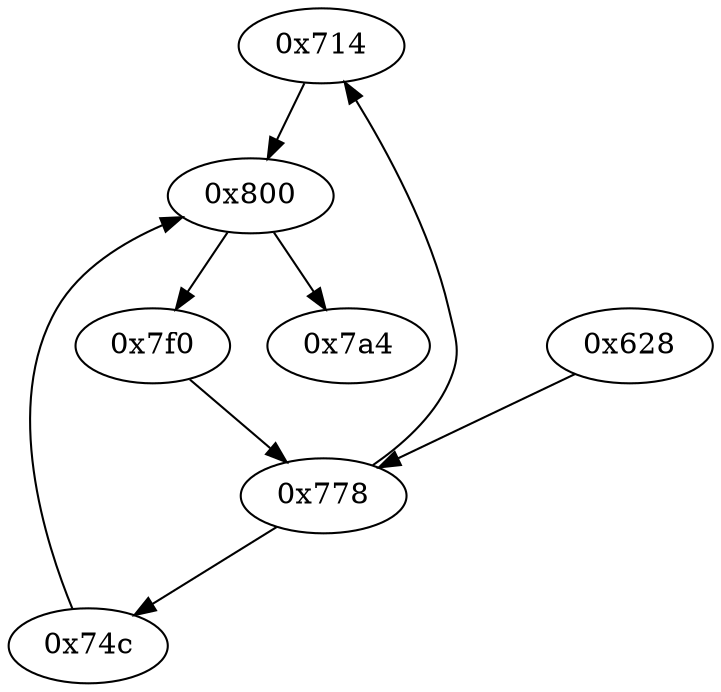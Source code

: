 strict digraph "" {
	graph ["edge"="{}",
		file="/Users/mark/Documents//论文//第二篇论文//2018-08-24交论文后的备份/2019/CFG/small-programs/1b-1-1-2-2-gt85_lt170-0-0-0/\
1576_recovered.dot",
		"graph"="{u'file': u'/Users/mark/Documents//\u8bba\u6587//\u7b2c\u4e8c\u7bc7\u8bba\u6587//2018-08-24\u4ea4\u8bba\u6587\u540e\u7684\u5907\u4efd/\
2019/CFG/small-programs/1b-1-1-2-2-gt85_lt170-0-0-0/1576_recovered.dot'}",
		"node"="{u'opcode': u''}"
	];
	"0x714"	 [opcode="[u'mov', u'bl', u'ldr', u'b']"];
	"0x800"	 [opcode="[u'ldr', u'cmp', u'mov', u'mov', u'strb', u'ldr', u'b']"];
	"0x714" -> "0x800";
	"0x7f0"	 [opcode="[u'mov', u'bl', u'ldr', u'b']"];
	"0x800" -> "0x7f0";
	"0x7a4"	 [opcode="[u'mov', u'bl', u'ldr', u'b']"];
	"0x800" -> "0x7a4";
	"0x74c"	 [opcode="[u'mov', u'bl', u'ldr', u'b']"];
	"0x74c" -> "0x800";
	"0x778"	 [opcode="[u'str', u'ldr', u'b']"];
	"0x778" -> "0x714";
	"0x778" -> "0x74c";
	"0x7f0" -> "0x778";
	"0x628"	 [opcode="[u'push', u'add', u'sub', u'ldr', u'add', u'ldr', u'ldr', u'ldr', u'add', u'ldr', u'add', u'ldr', u'add', u'ldr', u'add', u'b']"];
	"0x628" -> "0x778";
}
